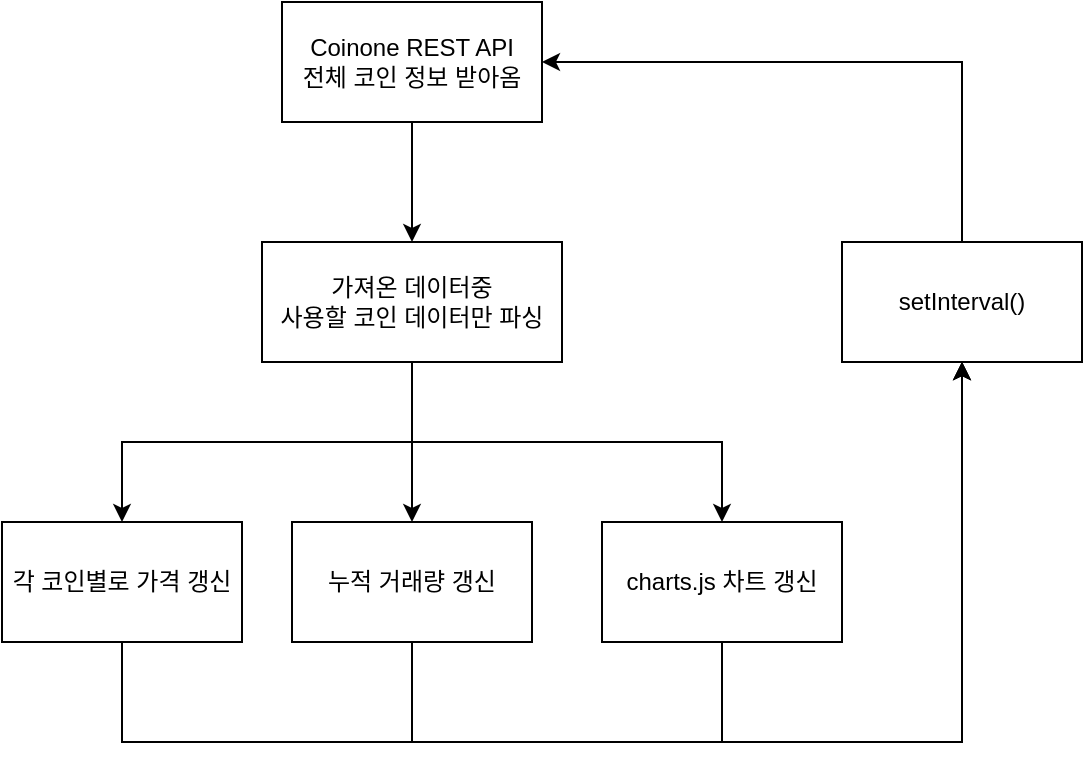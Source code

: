 <mxfile>
    <diagram id="JtRT1NnHyaxgDJg5GeZB" name="Page-1">
        <mxGraphModel dx="602" dy="422" grid="1" gridSize="10" guides="1" tooltips="1" connect="1" arrows="1" fold="1" page="1" pageScale="1" pageWidth="850" pageHeight="1100" math="0" shadow="0">
            <root>
                <mxCell id="0"/>
                <mxCell id="1" parent="0"/>
                <mxCell id="6" style="edgeStyle=none;html=1;entryX=0.5;entryY=0;entryDx=0;entryDy=0;" parent="1" source="3" target="5" edge="1">
                    <mxGeometry relative="1" as="geometry"/>
                </mxCell>
                <mxCell id="3" value="Coinone REST API&lt;br&gt;전체 코인 정보 받아옴" style="rounded=0;whiteSpace=wrap;html=1;" parent="1" vertex="1">
                    <mxGeometry x="230" y="140" width="130" height="60" as="geometry"/>
                </mxCell>
                <mxCell id="10" style="edgeStyle=orthogonalEdgeStyle;html=1;entryX=0.5;entryY=0;entryDx=0;entryDy=0;rounded=0;" parent="1" source="5" target="7" edge="1">
                    <mxGeometry relative="1" as="geometry">
                        <Array as="points">
                            <mxPoint x="295" y="360"/>
                            <mxPoint x="150" y="360"/>
                        </Array>
                    </mxGeometry>
                </mxCell>
                <mxCell id="12" style="edgeStyle=orthogonalEdgeStyle;rounded=0;html=1;exitX=0.5;exitY=1;exitDx=0;exitDy=0;entryX=0.5;entryY=0;entryDx=0;entryDy=0;" parent="1" source="5" target="8" edge="1">
                    <mxGeometry relative="1" as="geometry">
                        <Array as="points">
                            <mxPoint x="295" y="400"/>
                        </Array>
                    </mxGeometry>
                </mxCell>
                <mxCell id="13" style="edgeStyle=orthogonalEdgeStyle;rounded=0;html=1;exitX=0.5;exitY=1;exitDx=0;exitDy=0;entryX=0.5;entryY=0;entryDx=0;entryDy=0;" parent="1" source="5" target="9" edge="1">
                    <mxGeometry relative="1" as="geometry"/>
                </mxCell>
                <mxCell id="5" value="가져온 데이터중&lt;br&gt;사용할 코인 데이터만 파싱" style="rounded=0;whiteSpace=wrap;html=1;" parent="1" vertex="1">
                    <mxGeometry x="220" y="260" width="150" height="60" as="geometry"/>
                </mxCell>
                <mxCell id="17" value="" style="edgeStyle=orthogonalEdgeStyle;rounded=0;html=1;" parent="1" source="7" target="16" edge="1">
                    <mxGeometry relative="1" as="geometry">
                        <Array as="points">
                            <mxPoint x="150" y="510"/>
                            <mxPoint x="570" y="510"/>
                        </Array>
                    </mxGeometry>
                </mxCell>
                <mxCell id="7" value="각 코인별로 가격 갱신" style="rounded=0;whiteSpace=wrap;html=1;" parent="1" vertex="1">
                    <mxGeometry x="90" y="400" width="120" height="60" as="geometry"/>
                </mxCell>
                <mxCell id="18" style="edgeStyle=orthogonalEdgeStyle;rounded=0;html=1;entryX=0.5;entryY=1;entryDx=0;entryDy=0;" parent="1" source="8" target="16" edge="1">
                    <mxGeometry relative="1" as="geometry">
                        <Array as="points">
                            <mxPoint x="295" y="510"/>
                            <mxPoint x="570" y="510"/>
                        </Array>
                    </mxGeometry>
                </mxCell>
                <mxCell id="8" value="누적 거래량 갱신" style="rounded=0;whiteSpace=wrap;html=1;" parent="1" vertex="1">
                    <mxGeometry x="235" y="400" width="120" height="60" as="geometry"/>
                </mxCell>
                <mxCell id="19" style="edgeStyle=orthogonalEdgeStyle;rounded=0;html=1;exitX=0.5;exitY=1;exitDx=0;exitDy=0;entryX=0.5;entryY=1;entryDx=0;entryDy=0;" parent="1" source="9" target="16" edge="1">
                    <mxGeometry relative="1" as="geometry">
                        <Array as="points">
                            <mxPoint x="450" y="510"/>
                            <mxPoint x="570" y="510"/>
                        </Array>
                    </mxGeometry>
                </mxCell>
                <mxCell id="9" value="charts.js 차트 갱신" style="rounded=0;whiteSpace=wrap;html=1;" parent="1" vertex="1">
                    <mxGeometry x="390" y="400" width="120" height="60" as="geometry"/>
                </mxCell>
                <mxCell id="20" style="edgeStyle=orthogonalEdgeStyle;rounded=0;html=1;entryX=1;entryY=0.5;entryDx=0;entryDy=0;" parent="1" source="16" target="3" edge="1">
                    <mxGeometry relative="1" as="geometry">
                        <Array as="points">
                            <mxPoint x="570" y="170"/>
                        </Array>
                    </mxGeometry>
                </mxCell>
                <mxCell id="16" value="setInterval()" style="rounded=0;whiteSpace=wrap;html=1;" parent="1" vertex="1">
                    <mxGeometry x="510" y="260" width="120" height="60" as="geometry"/>
                </mxCell>
            </root>
        </mxGraphModel>
    </diagram>
</mxfile>
